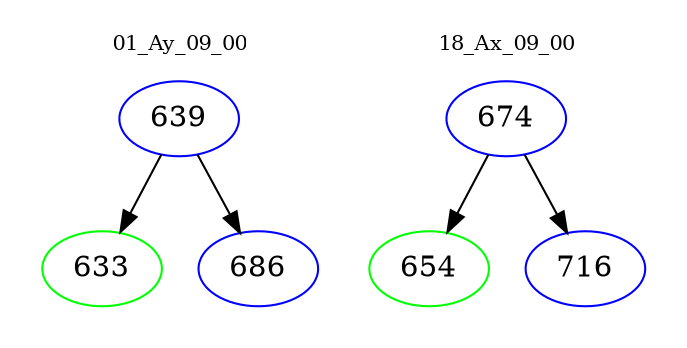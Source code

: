 digraph{
subgraph cluster_0 {
color = white
label = "01_Ay_09_00";
fontsize=10;
T0_639 [label="639", color="blue"]
T0_639 -> T0_633 [color="black"]
T0_633 [label="633", color="green"]
T0_639 -> T0_686 [color="black"]
T0_686 [label="686", color="blue"]
}
subgraph cluster_1 {
color = white
label = "18_Ax_09_00";
fontsize=10;
T1_674 [label="674", color="blue"]
T1_674 -> T1_654 [color="black"]
T1_654 [label="654", color="green"]
T1_674 -> T1_716 [color="black"]
T1_716 [label="716", color="blue"]
}
}
